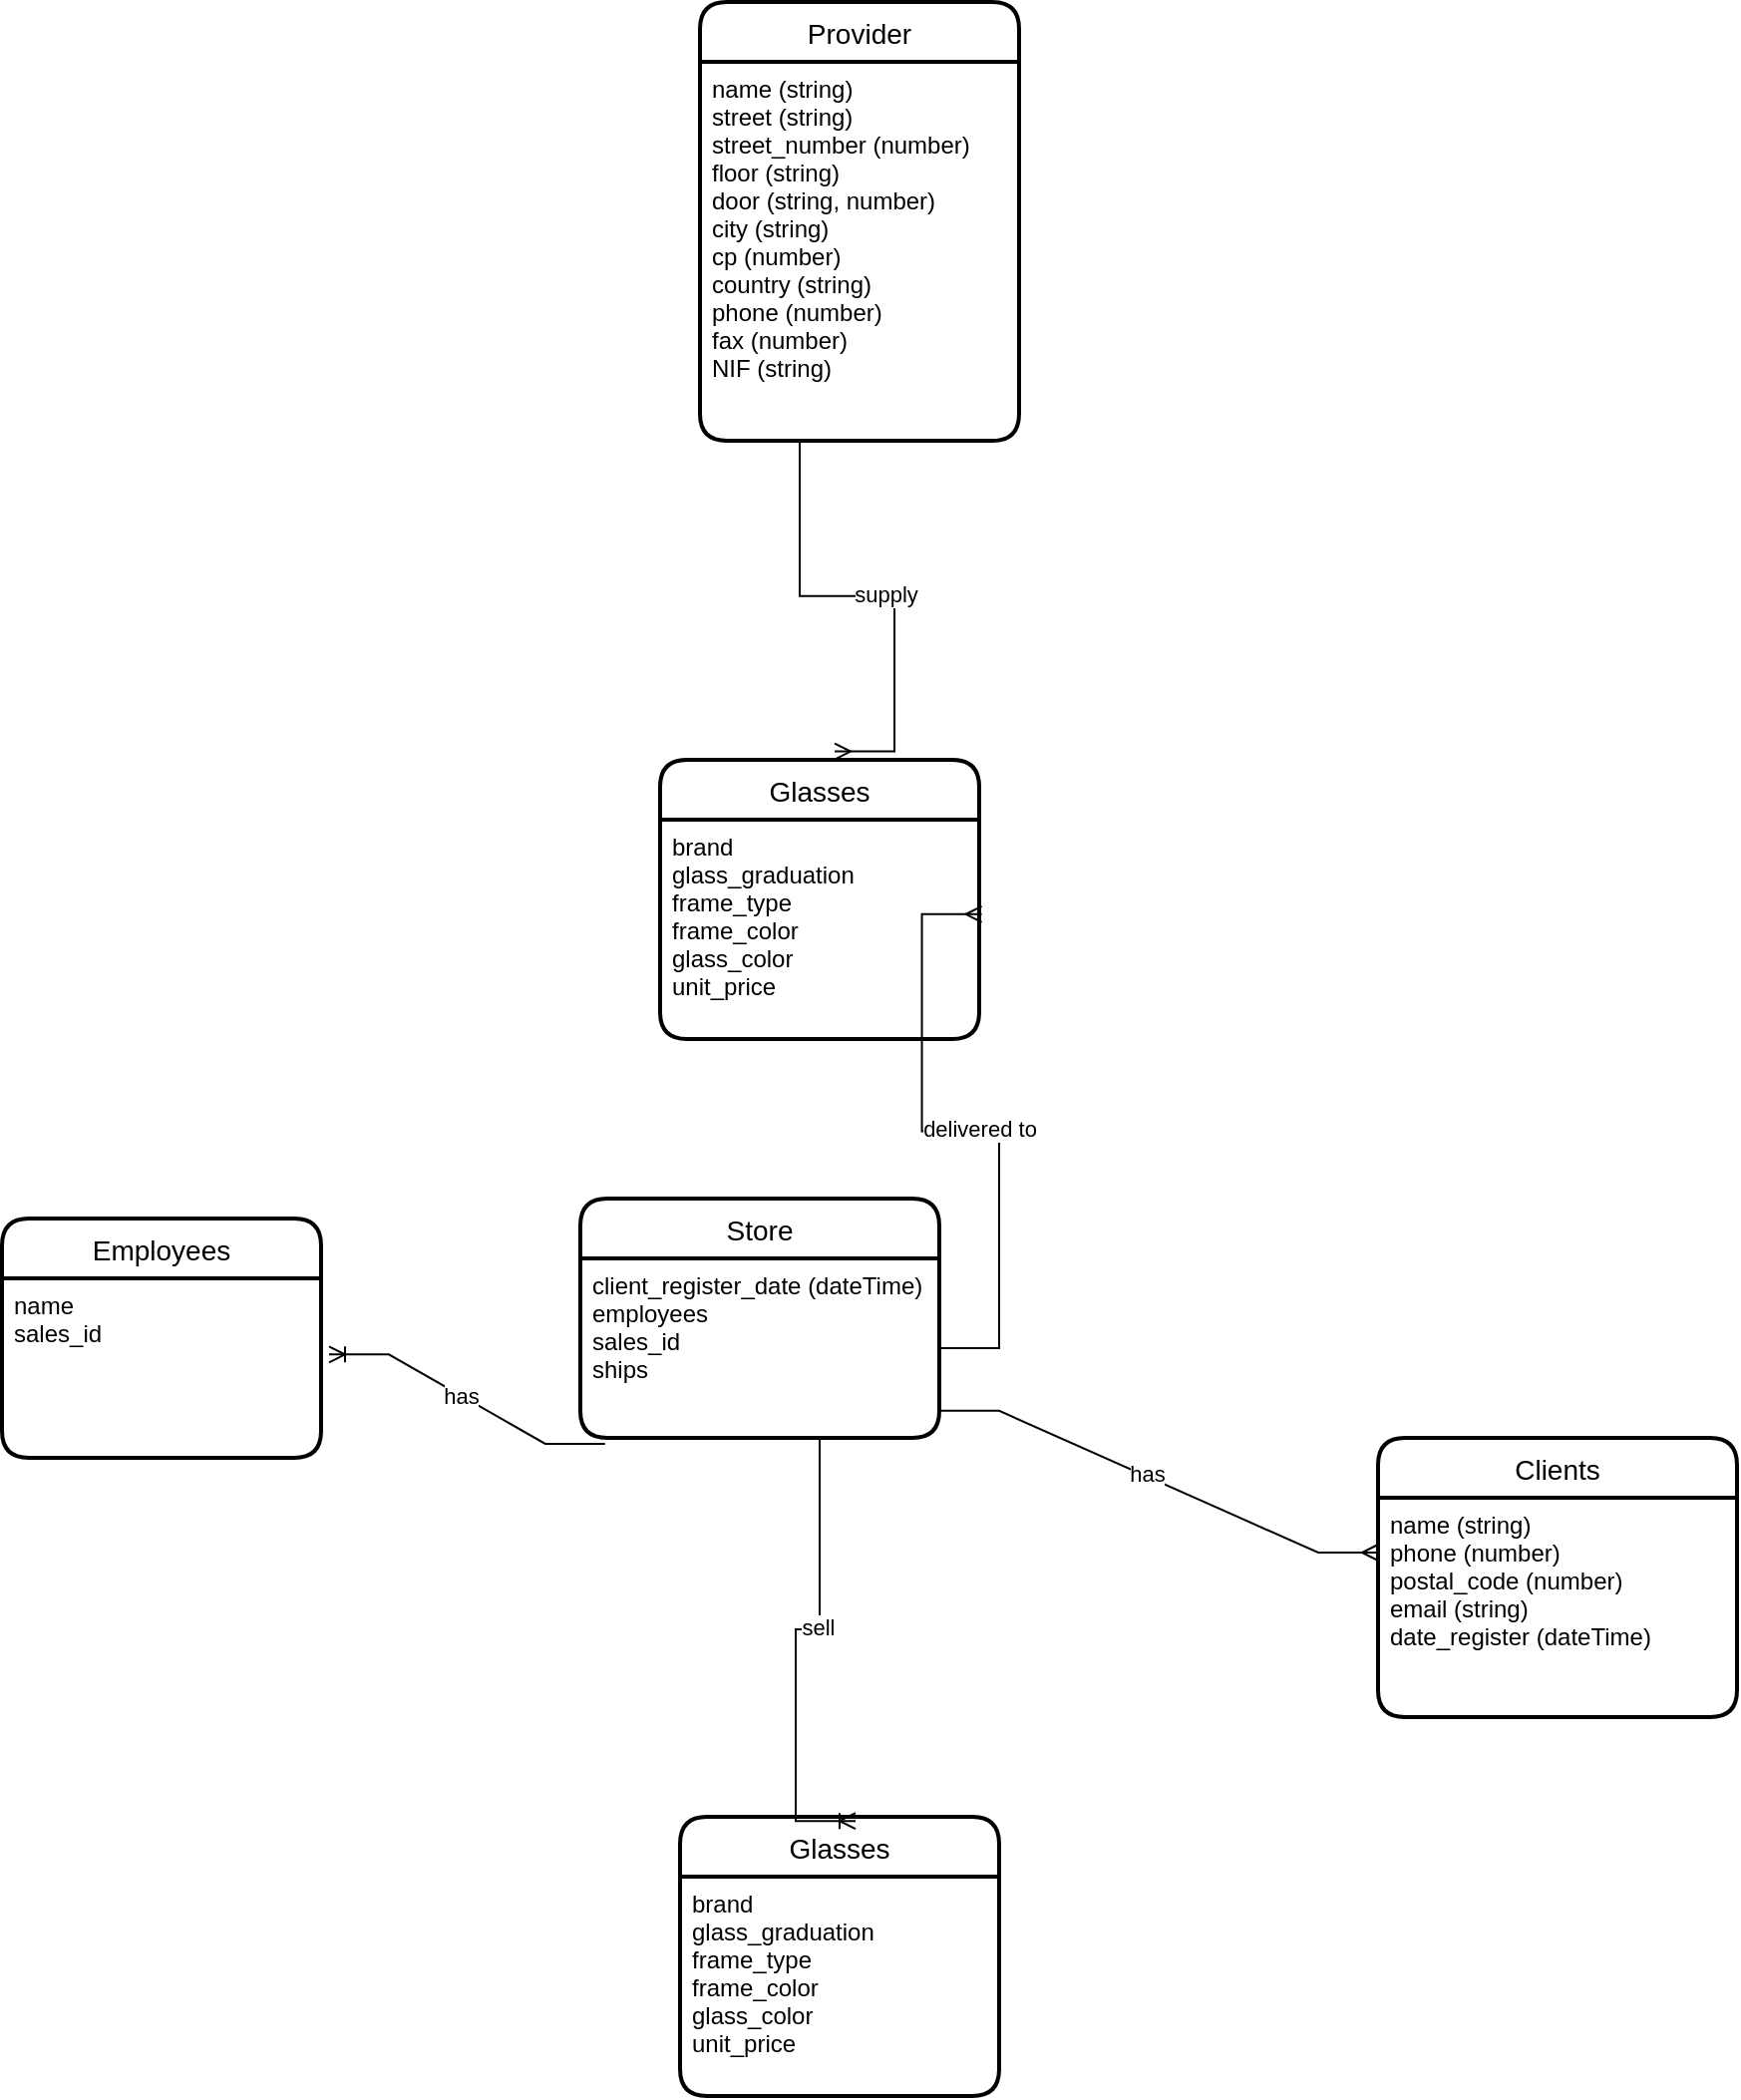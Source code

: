 <mxfile version="20.8.10" type="github">
  <diagram id="R2lEEEUBdFMjLlhIrx00" name="Page-1">
    <mxGraphModel dx="1899" dy="1670" grid="1" gridSize="10" guides="1" tooltips="1" connect="1" arrows="1" fold="1" page="1" pageScale="1" pageWidth="850" pageHeight="1100" math="0" shadow="0" extFonts="Permanent Marker^https://fonts.googleapis.com/css?family=Permanent+Marker">
      <root>
        <mxCell id="0" />
        <mxCell id="1" parent="0" />
        <mxCell id="8em4bjQFtXF6PNWURz7g-1" value="Clients" style="swimlane;childLayout=stackLayout;horizontal=1;startSize=30;horizontalStack=0;rounded=1;fontSize=14;fontStyle=0;strokeWidth=2;resizeParent=0;resizeLast=1;shadow=0;dashed=0;align=center;" vertex="1" parent="1">
          <mxGeometry x="470" y="540" width="180" height="140" as="geometry" />
        </mxCell>
        <mxCell id="8em4bjQFtXF6PNWURz7g-2" value="name (string)&#xa;phone (number)&#xa;postal_code (number)&#xa;email (string)&#xa;date_register (dateTime)" style="align=left;strokeColor=none;fillColor=none;spacingLeft=4;fontSize=12;verticalAlign=top;resizable=0;rotatable=0;part=1;" vertex="1" parent="8em4bjQFtXF6PNWURz7g-1">
          <mxGeometry y="30" width="180" height="110" as="geometry" />
        </mxCell>
        <mxCell id="8em4bjQFtXF6PNWURz7g-3" value="Glasses" style="swimlane;childLayout=stackLayout;horizontal=1;startSize=30;horizontalStack=0;rounded=1;fontSize=14;fontStyle=0;strokeWidth=2;resizeParent=0;resizeLast=1;shadow=0;dashed=0;align=center;" vertex="1" parent="1">
          <mxGeometry x="120" y="730" width="160" height="140" as="geometry" />
        </mxCell>
        <mxCell id="8em4bjQFtXF6PNWURz7g-4" value="brand&#xa;glass_graduation&#xa;frame_type&#xa;frame_color&#xa;glass_color&#xa;unit_price" style="align=left;strokeColor=none;fillColor=none;spacingLeft=4;fontSize=12;verticalAlign=top;resizable=0;rotatable=0;part=1;" vertex="1" parent="8em4bjQFtXF6PNWURz7g-3">
          <mxGeometry y="30" width="160" height="110" as="geometry" />
        </mxCell>
        <mxCell id="8em4bjQFtXF6PNWURz7g-11" value="Provider" style="swimlane;childLayout=stackLayout;horizontal=1;startSize=30;horizontalStack=0;rounded=1;fontSize=14;fontStyle=0;strokeWidth=2;resizeParent=0;resizeLast=1;shadow=0;dashed=0;align=center;" vertex="1" parent="1">
          <mxGeometry x="130" y="-180" width="160" height="220" as="geometry" />
        </mxCell>
        <mxCell id="8em4bjQFtXF6PNWURz7g-12" value="name (string)&#xa;street (string)&#xa;street_number (number)&#xa;floor (string)&#xa;door (string, number)&#xa;city (string)&#xa;cp (number)&#xa;country (string)&#xa;phone (number)&#xa;fax (number)&#xa;NIF (string)" style="align=left;strokeColor=none;fillColor=none;spacingLeft=4;fontSize=12;verticalAlign=top;resizable=0;rotatable=0;part=1;" vertex="1" parent="8em4bjQFtXF6PNWURz7g-11">
          <mxGeometry y="30" width="160" height="190" as="geometry" />
        </mxCell>
        <mxCell id="8em4bjQFtXF6PNWURz7g-31" value="" style="fontSize=12;html=1;endArrow=ERmany;rounded=0;exitX=0.5;exitY=1;exitDx=0;exitDy=0;entryX=0.547;entryY=-0.03;entryDx=0;entryDy=0;edgeStyle=entityRelationEdgeStyle;endFill=0;entryPerimeter=0;" edge="1" parent="1" source="8em4bjQFtXF6PNWURz7g-12" target="8em4bjQFtXF6PNWURz7g-40">
          <mxGeometry width="100" height="100" relative="1" as="geometry">
            <mxPoint x="470" y="440" as="sourcePoint" />
            <mxPoint x="570" y="340" as="targetPoint" />
          </mxGeometry>
        </mxCell>
        <mxCell id="8em4bjQFtXF6PNWURz7g-32" value="supply" style="edgeLabel;html=1;align=center;verticalAlign=middle;resizable=0;points=[];" vertex="1" connectable="0" parent="8em4bjQFtXF6PNWURz7g-31">
          <mxGeometry x="0.142" y="1" relative="1" as="geometry">
            <mxPoint as="offset" />
          </mxGeometry>
        </mxCell>
        <mxCell id="8em4bjQFtXF6PNWURz7g-35" value="" style="edgeStyle=entityRelationEdgeStyle;fontSize=12;html=1;endArrow=ERoneToMany;rounded=0;exitX=0.5;exitY=1;exitDx=0;exitDy=0;entryX=0.55;entryY=0.015;entryDx=0;entryDy=0;entryPerimeter=0;" edge="1" parent="1" source="8em4bjQFtXF6PNWURz7g-52" target="8em4bjQFtXF6PNWURz7g-3">
          <mxGeometry width="100" height="100" relative="1" as="geometry">
            <mxPoint x="200.0" y="530" as="sourcePoint" />
            <mxPoint x="570" y="530" as="targetPoint" />
          </mxGeometry>
        </mxCell>
        <mxCell id="8em4bjQFtXF6PNWURz7g-36" value="sell" style="edgeLabel;html=1;align=center;verticalAlign=middle;resizable=0;points=[];" vertex="1" connectable="0" parent="8em4bjQFtXF6PNWURz7g-35">
          <mxGeometry x="-0.034" y="-1" relative="1" as="geometry">
            <mxPoint as="offset" />
          </mxGeometry>
        </mxCell>
        <mxCell id="8em4bjQFtXF6PNWURz7g-40" value="Glasses" style="swimlane;childLayout=stackLayout;horizontal=1;startSize=30;horizontalStack=0;rounded=1;fontSize=14;fontStyle=0;strokeWidth=2;resizeParent=0;resizeLast=1;shadow=0;dashed=0;align=center;" vertex="1" parent="1">
          <mxGeometry x="110" y="200" width="160" height="140" as="geometry" />
        </mxCell>
        <mxCell id="8em4bjQFtXF6PNWURz7g-41" value="brand&#xa;glass_graduation&#xa;frame_type&#xa;frame_color&#xa;glass_color&#xa;unit_price" style="align=left;strokeColor=none;fillColor=none;spacingLeft=4;fontSize=12;verticalAlign=top;resizable=0;rotatable=0;part=1;" vertex="1" parent="8em4bjQFtXF6PNWURz7g-40">
          <mxGeometry y="30" width="160" height="110" as="geometry" />
        </mxCell>
        <mxCell id="8em4bjQFtXF6PNWURz7g-42" value="" style="edgeStyle=entityRelationEdgeStyle;fontSize=12;html=1;endArrow=ERmany;rounded=0;exitX=1;exitY=0.5;exitDx=0;exitDy=0;entryX=1.008;entryY=0.431;entryDx=0;entryDy=0;entryPerimeter=0;" edge="1" parent="1" source="8em4bjQFtXF6PNWURz7g-52" target="8em4bjQFtXF6PNWURz7g-41">
          <mxGeometry width="100" height="100" relative="1" as="geometry">
            <mxPoint x="250.0" y="500" as="sourcePoint" />
            <mxPoint x="570" y="430" as="targetPoint" />
          </mxGeometry>
        </mxCell>
        <mxCell id="8em4bjQFtXF6PNWURz7g-45" value="delivered to" style="edgeLabel;html=1;align=center;verticalAlign=middle;resizable=0;points=[];" vertex="1" connectable="0" parent="8em4bjQFtXF6PNWURz7g-42">
          <mxGeometry x="-0.054" y="-1" relative="1" as="geometry">
            <mxPoint as="offset" />
          </mxGeometry>
        </mxCell>
        <mxCell id="8em4bjQFtXF6PNWURz7g-47" value="" style="edgeStyle=entityRelationEdgeStyle;fontSize=12;html=1;endArrow=ERmany;rounded=0;exitX=1;exitY=0.849;exitDx=0;exitDy=0;entryX=0;entryY=0.25;entryDx=0;entryDy=0;exitPerimeter=0;" edge="1" parent="1" source="8em4bjQFtXF6PNWURz7g-52" target="8em4bjQFtXF6PNWURz7g-2">
          <mxGeometry width="100" height="100" relative="1" as="geometry">
            <mxPoint x="250.0" y="530" as="sourcePoint" />
            <mxPoint x="410" y="520" as="targetPoint" />
          </mxGeometry>
        </mxCell>
        <mxCell id="8em4bjQFtXF6PNWURz7g-48" value="has" style="edgeLabel;html=1;align=center;verticalAlign=middle;resizable=0;points=[];" vertex="1" connectable="0" parent="8em4bjQFtXF6PNWURz7g-47">
          <mxGeometry x="-0.07" y="2" relative="1" as="geometry">
            <mxPoint y="1" as="offset" />
          </mxGeometry>
        </mxCell>
        <mxCell id="8em4bjQFtXF6PNWURz7g-51" value="Store" style="swimlane;childLayout=stackLayout;horizontal=1;startSize=30;horizontalStack=0;rounded=1;fontSize=14;fontStyle=0;strokeWidth=2;resizeParent=0;resizeLast=1;shadow=0;dashed=0;align=center;" vertex="1" parent="1">
          <mxGeometry x="70" y="420" width="180" height="120" as="geometry" />
        </mxCell>
        <mxCell id="8em4bjQFtXF6PNWURz7g-52" value="client_register_date (dateTime)&#xa;employees&#xa;sales_id&#xa;ships" style="align=left;strokeColor=none;fillColor=none;spacingLeft=4;fontSize=12;verticalAlign=top;resizable=0;rotatable=0;part=1;" vertex="1" parent="8em4bjQFtXF6PNWURz7g-51">
          <mxGeometry y="30" width="180" height="90" as="geometry" />
        </mxCell>
        <mxCell id="8em4bjQFtXF6PNWURz7g-53" value="Employees" style="swimlane;childLayout=stackLayout;horizontal=1;startSize=30;horizontalStack=0;rounded=1;fontSize=14;fontStyle=0;strokeWidth=2;resizeParent=0;resizeLast=1;shadow=0;dashed=0;align=center;" vertex="1" parent="1">
          <mxGeometry x="-220" y="430" width="160" height="120" as="geometry" />
        </mxCell>
        <mxCell id="8em4bjQFtXF6PNWURz7g-54" value="name&#xa;sales_id" style="align=left;strokeColor=none;fillColor=none;spacingLeft=4;fontSize=12;verticalAlign=top;resizable=0;rotatable=0;part=1;" vertex="1" parent="8em4bjQFtXF6PNWURz7g-53">
          <mxGeometry y="30" width="160" height="90" as="geometry" />
        </mxCell>
        <mxCell id="8em4bjQFtXF6PNWURz7g-57" value="" style="edgeStyle=entityRelationEdgeStyle;fontSize=12;html=1;endArrow=ERoneToMany;rounded=0;exitX=0.069;exitY=1.033;exitDx=0;exitDy=0;exitPerimeter=0;entryX=1.025;entryY=0.424;entryDx=0;entryDy=0;entryPerimeter=0;" edge="1" parent="1" source="8em4bjQFtXF6PNWURz7g-52" target="8em4bjQFtXF6PNWURz7g-54">
          <mxGeometry width="100" height="100" relative="1" as="geometry">
            <mxPoint x="20" y="460" as="sourcePoint" />
            <mxPoint x="-70" y="580" as="targetPoint" />
          </mxGeometry>
        </mxCell>
        <mxCell id="8em4bjQFtXF6PNWURz7g-58" value="has" style="edgeLabel;html=1;align=center;verticalAlign=middle;resizable=0;points=[];" vertex="1" connectable="0" parent="8em4bjQFtXF6PNWURz7g-57">
          <mxGeometry x="0.055" relative="1" as="geometry">
            <mxPoint as="offset" />
          </mxGeometry>
        </mxCell>
      </root>
    </mxGraphModel>
  </diagram>
</mxfile>
